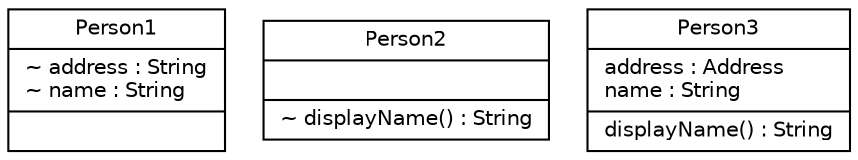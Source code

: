 #!/usr/local/bin/dot
#
# Class diagram 
# Generated by UmlGraph version 4.1 (http://www.spinellis.gr/sw/umlgraph)
#

digraph G {
	edge [fontname="Helvetica",fontsize=10,labelfontname="Helvetica",labelfontsize=10];
	node [fontname="Helvetica",fontsize=10,shape=record];
	// Person1
	c44 [label="{Person1\n|~ address : String\l~ name : String\l|}", fontname="Helvetica", fontcolor="black", fontsize=10.0];
	// Person2
	c45 [label="{Person2\n||~ displayName() : String\l}", fontname="Helvetica", fontcolor="black", fontsize=10.0];
	// Person3
	c46 [label="{Person3\n|address : Address\lname : String\l|displayName() : String\l}", fontname="Helvetica", fontcolor="black", fontsize=10.0];
}

